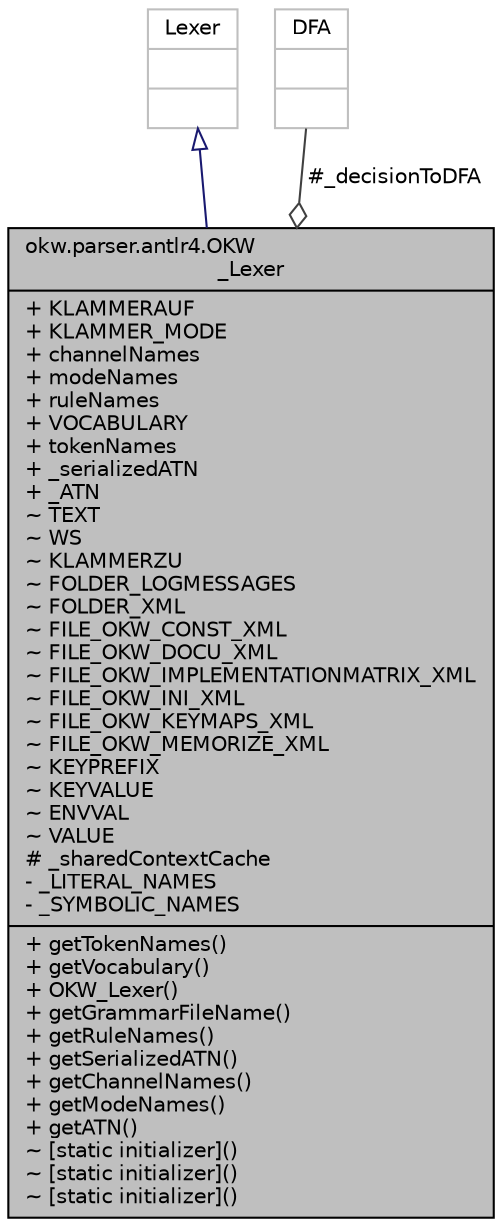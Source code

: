 digraph "okw.parser.antlr4.OKW_Lexer"
{
 // INTERACTIVE_SVG=YES
 // LATEX_PDF_SIZE
  edge [fontname="Helvetica",fontsize="10",labelfontname="Helvetica",labelfontsize="10"];
  node [fontname="Helvetica",fontsize="10",shape=record];
  Node1 [label="{okw.parser.antlr4.OKW\l_Lexer\n|+ KLAMMERAUF\l+ KLAMMER_MODE\l+ channelNames\l+ modeNames\l+ ruleNames\l+ VOCABULARY\l+ tokenNames\l+ _serializedATN\l+ _ATN\l~ TEXT\l~ WS\l~ KLAMMERZU\l~ FOLDER_LOGMESSAGES\l~ FOLDER_XML\l~ FILE_OKW_CONST_XML\l~ FILE_OKW_DOCU_XML\l~ FILE_OKW_IMPLEMENTATIONMATRIX_XML\l~ FILE_OKW_INI_XML\l~ FILE_OKW_KEYMAPS_XML\l~ FILE_OKW_MEMORIZE_XML\l~ KEYPREFIX\l~ KEYVALUE\l~ ENVVAL\l~ VALUE\l# _sharedContextCache\l- _LITERAL_NAMES\l- _SYMBOLIC_NAMES\l|+ getTokenNames()\l+ getVocabulary()\l+ OKW_Lexer()\l+ getGrammarFileName()\l+ getRuleNames()\l+ getSerializedATN()\l+ getChannelNames()\l+ getModeNames()\l+ getATN()\l~ [static initializer]()\l~ [static initializer]()\l~ [static initializer]()\l}",height=0.2,width=0.4,color="black", fillcolor="grey75", style="filled", fontcolor="black",tooltip=" "];
  Node2 -> Node1 [dir="back",color="midnightblue",fontsize="10",style="solid",arrowtail="onormal",fontname="Helvetica"];
  Node2 [label="{Lexer\n||}",height=0.2,width=0.4,color="grey75", fillcolor="white", style="filled",tooltip=" "];
  Node3 -> Node1 [color="grey25",fontsize="10",style="solid",label=" #_decisionToDFA" ,arrowhead="odiamond",fontname="Helvetica"];
  Node3 [label="{DFA\n||}",height=0.2,width=0.4,color="grey75", fillcolor="white", style="filled",tooltip=" "];
}
